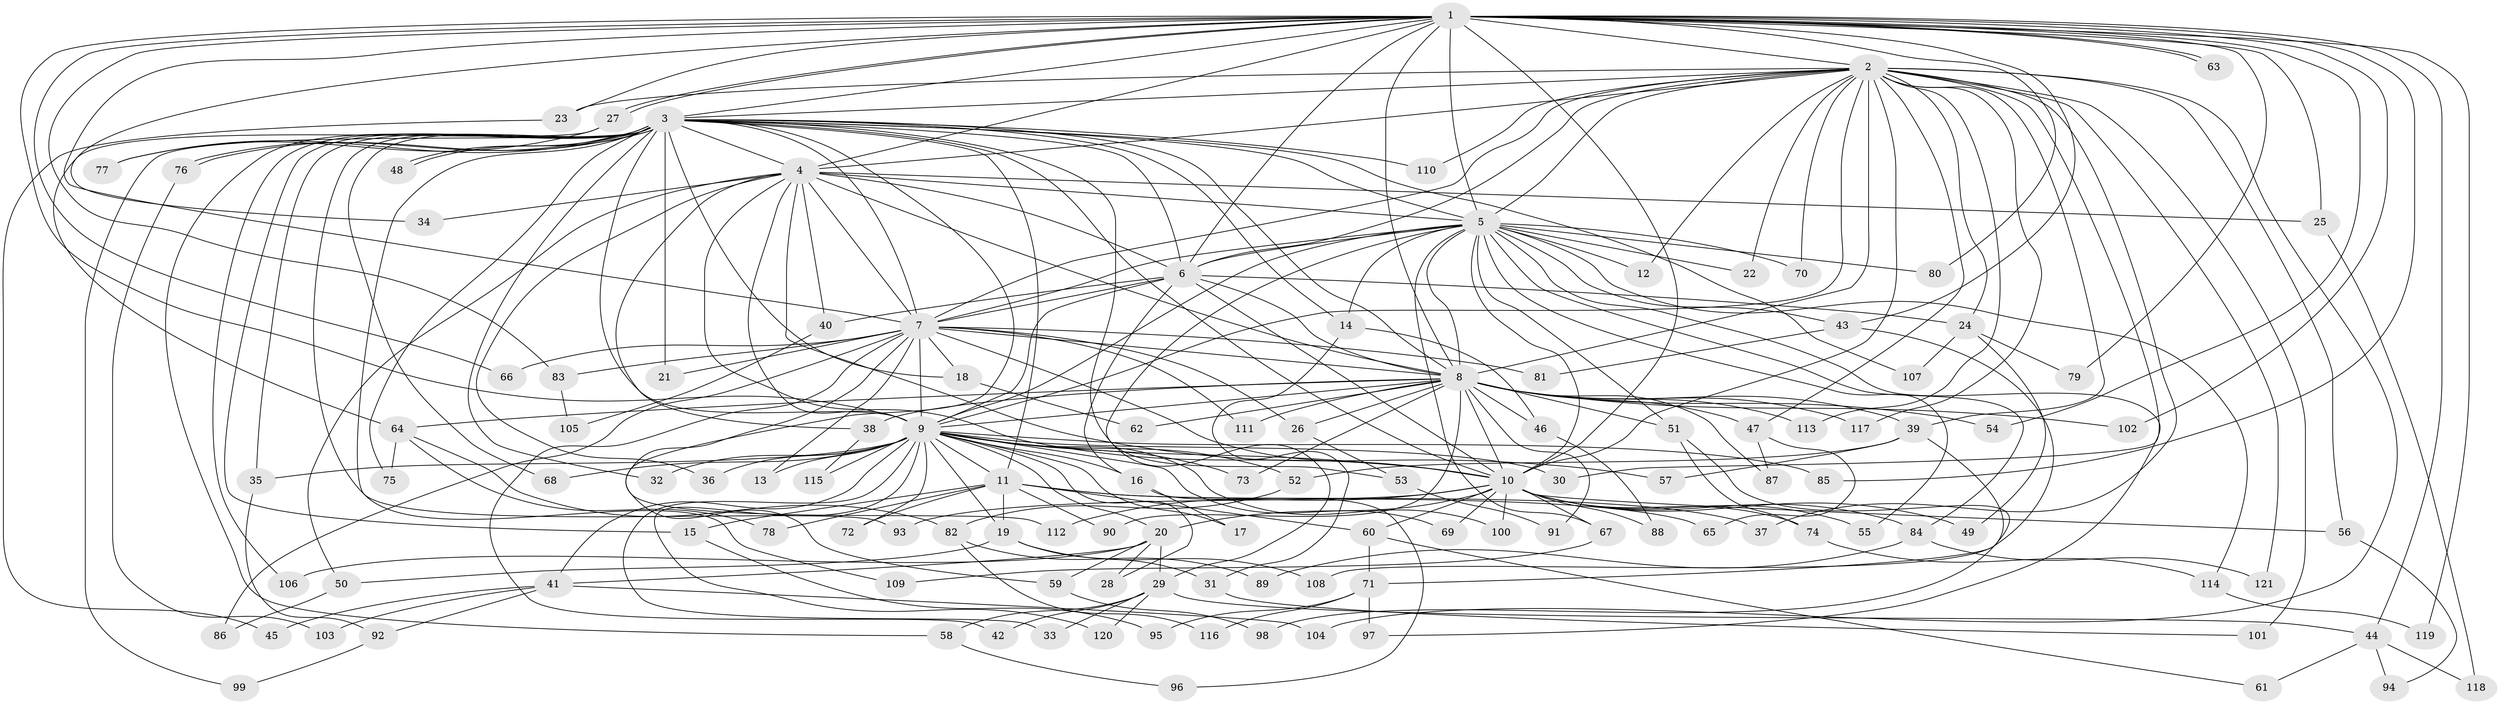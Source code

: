 // Generated by graph-tools (version 1.1) at 2025/11/02/27/25 16:11:08]
// undirected, 121 vertices, 267 edges
graph export_dot {
graph [start="1"]
  node [color=gray90,style=filled];
  1;
  2;
  3;
  4;
  5;
  6;
  7;
  8;
  9;
  10;
  11;
  12;
  13;
  14;
  15;
  16;
  17;
  18;
  19;
  20;
  21;
  22;
  23;
  24;
  25;
  26;
  27;
  28;
  29;
  30;
  31;
  32;
  33;
  34;
  35;
  36;
  37;
  38;
  39;
  40;
  41;
  42;
  43;
  44;
  45;
  46;
  47;
  48;
  49;
  50;
  51;
  52;
  53;
  54;
  55;
  56;
  57;
  58;
  59;
  60;
  61;
  62;
  63;
  64;
  65;
  66;
  67;
  68;
  69;
  70;
  71;
  72;
  73;
  74;
  75;
  76;
  77;
  78;
  79;
  80;
  81;
  82;
  83;
  84;
  85;
  86;
  87;
  88;
  89;
  90;
  91;
  92;
  93;
  94;
  95;
  96;
  97;
  98;
  99;
  100;
  101;
  102;
  103;
  104;
  105;
  106;
  107;
  108;
  109;
  110;
  111;
  112;
  113;
  114;
  115;
  116;
  117;
  118;
  119;
  120;
  121;
  1 -- 2;
  1 -- 3;
  1 -- 4;
  1 -- 5;
  1 -- 6;
  1 -- 7;
  1 -- 8;
  1 -- 9;
  1 -- 10;
  1 -- 23;
  1 -- 25;
  1 -- 27;
  1 -- 27;
  1 -- 34;
  1 -- 43;
  1 -- 44;
  1 -- 54;
  1 -- 63;
  1 -- 63;
  1 -- 66;
  1 -- 79;
  1 -- 80;
  1 -- 83;
  1 -- 85;
  1 -- 102;
  1 -- 119;
  2 -- 3;
  2 -- 4;
  2 -- 5;
  2 -- 6;
  2 -- 7;
  2 -- 8;
  2 -- 9;
  2 -- 10;
  2 -- 12;
  2 -- 22;
  2 -- 23;
  2 -- 24;
  2 -- 30;
  2 -- 37;
  2 -- 39;
  2 -- 47;
  2 -- 56;
  2 -- 70;
  2 -- 101;
  2 -- 104;
  2 -- 110;
  2 -- 113;
  2 -- 117;
  2 -- 121;
  3 -- 4;
  3 -- 5;
  3 -- 6;
  3 -- 7;
  3 -- 8;
  3 -- 9;
  3 -- 10;
  3 -- 11;
  3 -- 14;
  3 -- 15;
  3 -- 18;
  3 -- 21;
  3 -- 32;
  3 -- 35;
  3 -- 48;
  3 -- 48;
  3 -- 53;
  3 -- 58;
  3 -- 59;
  3 -- 68;
  3 -- 75;
  3 -- 76;
  3 -- 76;
  3 -- 77;
  3 -- 93;
  3 -- 99;
  3 -- 106;
  3 -- 107;
  3 -- 109;
  3 -- 110;
  4 -- 5;
  4 -- 6;
  4 -- 7;
  4 -- 8;
  4 -- 9;
  4 -- 10;
  4 -- 25;
  4 -- 34;
  4 -- 36;
  4 -- 38;
  4 -- 40;
  4 -- 50;
  4 -- 57;
  5 -- 6;
  5 -- 7;
  5 -- 8;
  5 -- 9;
  5 -- 10;
  5 -- 12;
  5 -- 14;
  5 -- 22;
  5 -- 29;
  5 -- 43;
  5 -- 51;
  5 -- 55;
  5 -- 67;
  5 -- 70;
  5 -- 80;
  5 -- 84;
  5 -- 97;
  5 -- 114;
  6 -- 7;
  6 -- 8;
  6 -- 9;
  6 -- 10;
  6 -- 16;
  6 -- 24;
  6 -- 40;
  7 -- 8;
  7 -- 9;
  7 -- 10;
  7 -- 13;
  7 -- 18;
  7 -- 21;
  7 -- 26;
  7 -- 42;
  7 -- 66;
  7 -- 81;
  7 -- 83;
  7 -- 86;
  7 -- 111;
  7 -- 112;
  8 -- 9;
  8 -- 10;
  8 -- 26;
  8 -- 38;
  8 -- 39;
  8 -- 46;
  8 -- 47;
  8 -- 51;
  8 -- 54;
  8 -- 62;
  8 -- 64;
  8 -- 73;
  8 -- 87;
  8 -- 90;
  8 -- 91;
  8 -- 102;
  8 -- 111;
  8 -- 113;
  8 -- 117;
  9 -- 10;
  9 -- 11;
  9 -- 13;
  9 -- 16;
  9 -- 17;
  9 -- 19;
  9 -- 20;
  9 -- 28;
  9 -- 30;
  9 -- 32;
  9 -- 33;
  9 -- 35;
  9 -- 36;
  9 -- 41;
  9 -- 52;
  9 -- 68;
  9 -- 69;
  9 -- 72;
  9 -- 73;
  9 -- 85;
  9 -- 100;
  9 -- 115;
  9 -- 120;
  10 -- 20;
  10 -- 49;
  10 -- 55;
  10 -- 56;
  10 -- 60;
  10 -- 67;
  10 -- 69;
  10 -- 74;
  10 -- 84;
  10 -- 88;
  10 -- 93;
  10 -- 100;
  10 -- 112;
  11 -- 15;
  11 -- 19;
  11 -- 37;
  11 -- 60;
  11 -- 65;
  11 -- 72;
  11 -- 78;
  11 -- 90;
  14 -- 31;
  14 -- 46;
  15 -- 95;
  16 -- 17;
  16 -- 96;
  18 -- 62;
  19 -- 31;
  19 -- 50;
  19 -- 108;
  20 -- 28;
  20 -- 29;
  20 -- 41;
  20 -- 59;
  20 -- 106;
  23 -- 45;
  24 -- 49;
  24 -- 79;
  24 -- 107;
  25 -- 118;
  26 -- 53;
  27 -- 64;
  27 -- 77;
  29 -- 33;
  29 -- 42;
  29 -- 44;
  29 -- 58;
  29 -- 120;
  31 -- 101;
  35 -- 92;
  38 -- 115;
  39 -- 52;
  39 -- 57;
  39 -- 71;
  40 -- 105;
  41 -- 45;
  41 -- 92;
  41 -- 103;
  41 -- 104;
  43 -- 81;
  43 -- 108;
  44 -- 61;
  44 -- 94;
  44 -- 118;
  46 -- 88;
  47 -- 65;
  47 -- 87;
  50 -- 86;
  51 -- 74;
  51 -- 98;
  52 -- 82;
  53 -- 91;
  56 -- 94;
  58 -- 96;
  59 -- 98;
  60 -- 61;
  60 -- 71;
  64 -- 75;
  64 -- 78;
  64 -- 82;
  67 -- 109;
  71 -- 95;
  71 -- 97;
  71 -- 116;
  74 -- 114;
  76 -- 103;
  82 -- 89;
  82 -- 116;
  83 -- 105;
  84 -- 89;
  84 -- 121;
  92 -- 99;
  114 -- 119;
}
